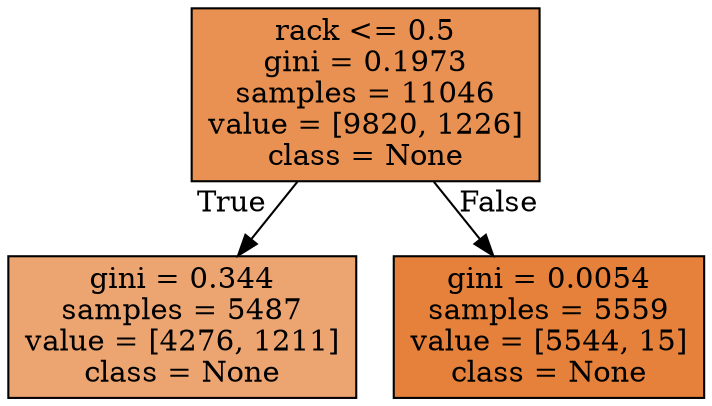 digraph Tree {
node [shape=box, style="filled", color="black"] ;
0 [label="rack <= 0.5\ngini = 0.1973\nsamples = 11046\nvalue = [9820, 1226]\nclass = None", fillcolor="#e58139df"] ;
1 [label="gini = 0.344\nsamples = 5487\nvalue = [4276, 1211]\nclass = None", fillcolor="#e58139b7"] ;
0 -> 1 [labeldistance=2.5, labelangle=45, headlabel="True"] ;
2 [label="gini = 0.0054\nsamples = 5559\nvalue = [5544, 15]\nclass = None", fillcolor="#e58139fe"] ;
0 -> 2 [labeldistance=2.5, labelangle=-45, headlabel="False"] ;
}